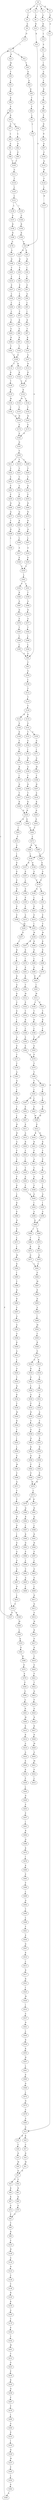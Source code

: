 strict digraph  {
	S0 -> S1 [ label = Y ];
	S0 -> S2 [ label = V ];
	S0 -> S3 [ label = N ];
	S0 -> S4 [ label = A ];
	S1 -> S5 [ label = L ];
	S2 -> S6 [ label = A ];
	S3 -> S7 [ label = S ];
	S4 -> S8 [ label = A ];
	S5 -> S9 [ label = A ];
	S6 -> S10 [ label = R ];
	S7 -> S11 [ label = A ];
	S8 -> S12 [ label = K ];
	S9 -> S13 [ label = D ];
	S10 -> S14 [ label = K ];
	S11 -> S15 [ label = G ];
	S12 -> S16 [ label = L ];
	S13 -> S17 [ label = I ];
	S14 -> S18 [ label = A ];
	S15 -> S19 [ label = R ];
	S15 -> S20 [ label = K ];
	S16 -> S21 [ label = S ];
	S17 -> S22 [ label = Q ];
	S17 -> S23 [ label = L ];
	S18 -> S24 [ label = S ];
	S18 -> S25 [ label = K ];
	S19 -> S26 [ label = C ];
	S20 -> S27 [ label = C ];
	S21 -> S28 [ label = L ];
	S22 -> S29 [ label = M ];
	S23 -> S30 [ label = T ];
	S24 -> S31 [ label = Q ];
	S25 -> S32 [ label = Q ];
	S26 -> S33 [ label = D ];
	S27 -> S34 [ label = D ];
	S28 -> S35 [ label = I ];
	S29 -> S36 [ label = Y ];
	S30 -> S37 [ label = E ];
	S31 -> S38 [ label = I ];
	S32 -> S39 [ label = V ];
	S33 -> S40 [ label = W ];
	S34 -> S41 [ label = W ];
	S35 -> S42 [ label = A ];
	S36 -> S43 [ label = L ];
	S37 -> S44 [ label = A ];
	S38 -> S45 [ label = L ];
	S39 -> S46 [ label = I ];
	S40 -> S47 [ label = Q ];
	S41 -> S47 [ label = Q ];
	S42 -> S48 [ label = V ];
	S43 -> S49 [ label = E ];
	S44 -> S50 [ label = D ];
	S45 -> S51 [ label = P ];
	S46 -> S52 [ label = P ];
	S47 -> S53 [ label = S ];
	S47 -> S54 [ label = V ];
	S48 -> S55 [ label = R ];
	S49 -> S56 [ label = E ];
	S50 -> S57 [ label = T ];
	S51 -> S58 [ label = A ];
	S52 -> S59 [ label = L ];
	S53 -> S60 [ label = R ];
	S54 -> S61 [ label = R ];
	S55 -> S62 [ label = T ];
	S56 -> S63 [ label = P ];
	S57 -> S64 [ label = T ];
	S58 -> S65 [ label = L ];
	S59 -> S66 [ label = L ];
	S60 -> S67 [ label = K ];
	S61 -> S68 [ label = K ];
	S62 -> S69 [ label = D ];
	S63 -> S70 [ label = R ];
	S64 -> S71 [ label = L ];
	S65 -> S72 [ label = I ];
	S66 -> S73 [ label = V ];
	S67 -> S74 [ label = G ];
	S68 -> S75 [ label = G ];
	S69 -> S76 [ label = P ];
	S70 -> S77 [ label = A ];
	S70 -> S78 [ label = G ];
	S71 -> S79 [ label = L ];
	S72 -> S80 [ label = K ];
	S73 -> S81 [ label = K ];
	S74 -> S82 [ label = F ];
	S75 -> S82 [ label = F ];
	S76 -> S83 [ label = D ];
	S77 -> S84 [ label = L ];
	S78 -> S85 [ label = L ];
	S79 -> S86 [ label = G ];
	S80 -> S87 [ label = T ];
	S81 -> S88 [ label = S ];
	S82 -> S89 [ label = Y ];
	S83 -> S90 [ label = N ];
	S84 -> S91 [ label = A ];
	S85 -> S92 [ label = A ];
	S86 -> S93 [ label = Y ];
	S87 -> S94 [ label = R ];
	S88 -> S95 [ label = R ];
	S89 -> S96 [ label = R ];
	S90 -> S97 [ label = Q ];
	S91 -> S98 [ label = P ];
	S92 -> S99 [ label = P ];
	S93 -> S100 [ label = G ];
	S94 -> S101 [ label = A ];
	S95 -> S102 [ label = T ];
	S96 -> S103 [ label = V ];
	S97 -> S104 [ label = F ];
	S98 -> S105 [ label = T ];
	S99 -> S105 [ label = T ];
	S100 -> S106 [ label = L ];
	S101 -> S107 [ label = A ];
	S102 -> S108 [ label = A ];
	S103 -> S109 [ label = H ];
	S104 -> S110 [ label = Q ];
	S105 -> S111 [ label = G ];
	S106 -> S112 [ label = V ];
	S107 -> S113 [ label = N ];
	S108 -> S114 [ label = T ];
	S108 -> S115 [ label = N ];
	S109 -> S116 [ label = A ];
	S110 -> S117 [ label = H ];
	S111 -> S118 [ label = T ];
	S112 -> S119 [ label = T ];
	S113 -> S120 [ label = R ];
	S114 -> S121 [ label = R ];
	S115 -> S122 [ label = R ];
	S116 -> S123 [ label = N ];
	S117 -> S124 [ label = V ];
	S118 -> S125 [ label = L ];
	S119 -> S126 [ label = V ];
	S120 -> S127 [ label = S ];
	S121 -> S128 [ label = T ];
	S122 -> S127 [ label = S ];
	S123 -> S129 [ label = C ];
	S124 -> S130 [ label = L ];
	S125 -> S131 [ label = L ];
	S126 -> S132 [ label = R ];
	S126 -> S133 [ label = K ];
	S127 -> S134 [ label = K ];
	S128 -> S135 [ label = K ];
	S129 -> S136 [ label = Y ];
	S130 -> S137 [ label = H ];
	S131 -> S138 [ label = L ];
	S131 -> S139 [ label = I ];
	S132 -> S140 [ label = S ];
	S133 -> S141 [ label = S ];
	S134 -> S142 [ label = L ];
	S134 -> S143 [ label = M ];
	S135 -> S144 [ label = M ];
	S136 -> S145 [ label = R ];
	S137 -> S146 [ label = I ];
	S138 -> S147 [ label = A ];
	S139 -> S148 [ label = A ];
	S140 -> S149 [ label = E ];
	S141 -> S150 [ label = S ];
	S141 -> S151 [ label = T ];
	S142 -> S152 [ label = Y ];
	S143 -> S153 [ label = Y ];
	S144 -> S154 [ label = Y ];
	S145 -> S155 [ label = K ];
	S146 -> S156 [ label = D ];
	S146 -> S157 [ label = R ];
	S147 -> S158 [ label = R ];
	S148 -> S159 [ label = R ];
	S149 -> S160 [ label = T ];
	S150 -> S161 [ label = G ];
	S151 -> S162 [ label = S ];
	S152 -> S163 [ label = H ];
	S153 -> S164 [ label = H ];
	S154 -> S164 [ label = H ];
	S155 -> S165 [ label = A ];
	S156 -> S166 [ label = G ];
	S157 -> S167 [ label = E ];
	S158 -> S168 [ label = R ];
	S159 -> S169 [ label = K ];
	S160 -> S170 [ label = V ];
	S161 -> S171 [ label = I ];
	S162 -> S172 [ label = I ];
	S163 -> S173 [ label = S ];
	S164 -> S174 [ label = S ];
	S165 -> S175 [ label = Y ];
	S166 -> S176 [ label = P ];
	S167 -> S177 [ label = L ];
	S168 -> S178 [ label = A ];
	S169 -> S18 [ label = A ];
	S170 -> S179 [ label = A ];
	S171 -> S180 [ label = G ];
	S172 -> S181 [ label = R ];
	S173 -> S182 [ label = E ];
	S174 -> S182 [ label = E ];
	S175 -> S183 [ label = E ];
	S176 -> S184 [ label = L ];
	S176 -> S185 [ label = Q ];
	S177 -> S186 [ label = S ];
	S178 -> S187 [ label = G ];
	S179 -> S188 [ label = R ];
	S180 -> S189 [ label = M ];
	S181 -> S190 [ label = G ];
	S182 -> S191 [ label = D ];
	S183 -> S192 [ label = T ];
	S184 -> S193 [ label = L ];
	S185 -> S194 [ label = L ];
	S186 -> S195 [ label = P ];
	S187 -> S196 [ label = Q ];
	S188 -> S197 [ label = I ];
	S189 -> S198 [ label = T ];
	S190 -> S199 [ label = V ];
	S191 -> S200 [ label = V ];
	S192 -> S201 [ label = W ];
	S193 -> S202 [ label = E ];
	S194 -> S203 [ label = E ];
	S195 -> S204 [ label = V ];
	S196 -> S205 [ label = V ];
	S197 -> S206 [ label = D ];
	S198 -> S207 [ label = H ];
	S199 -> S208 [ label = D ];
	S200 -> S209 [ label = L ];
	S200 -> S210 [ label = V ];
	S200 -> S211 [ label = I ];
	S201 -> S212 [ label = T ];
	S202 -> S213 [ label = P ];
	S203 -> S214 [ label = P ];
	S204 -> S215 [ label = S ];
	S205 -> S216 [ label = L ];
	S206 -> S217 [ label = T ];
	S207 -> S218 [ label = S ];
	S208 -> S219 [ label = T ];
	S209 -> S220 [ label = V ];
	S210 -> S221 [ label = V ];
	S211 -> S222 [ label = V ];
	S212 -> S223 [ label = G ];
	S213 -> S224 [ label = V ];
	S214 -> S225 [ label = I ];
	S215 -> S226 [ label = G ];
	S216 -> S227 [ label = P ];
	S217 -> S228 [ label = K ];
	S218 -> S229 [ label = K ];
	S219 -> S230 [ label = K ];
	S220 -> S231 [ label = V ];
	S221 -> S232 [ label = V ];
	S222 -> S233 [ label = V ];
	S223 -> S234 [ label = F ];
	S224 -> S235 [ label = W ];
	S225 -> S236 [ label = W ];
	S226 -> S237 [ label = D ];
	S227 -> S238 [ label = L ];
	S228 -> S239 [ label = N ];
	S229 -> S240 [ label = N ];
	S230 -> S239 [ label = N ];
	S231 -> S241 [ label = Q ];
	S232 -> S242 [ label = A ];
	S233 -> S243 [ label = S ];
	S234 -> S244 [ label = K ];
	S235 -> S245 [ label = K ];
	S236 -> S246 [ label = R ];
	S236 -> S247 [ label = K ];
	S237 -> S248 [ label = I ];
	S238 -> S249 [ label = L ];
	S239 -> S250 [ label = E ];
	S239 -> S251 [ label = Q ];
	S240 -> S252 [ label = E ];
	S241 -> S253 [ label = F ];
	S242 -> S254 [ label = F ];
	S243 -> S255 [ label = F ];
	S244 -> S256 [ label = Q ];
	S245 -> S257 [ label = E ];
	S246 -> S258 [ label = E ];
	S247 -> S259 [ label = E ];
	S248 -> S260 [ label = R ];
	S249 -> S261 [ label = L ];
	S250 -> S262 [ label = V ];
	S251 -> S263 [ label = I ];
	S252 -> S262 [ label = V ];
	S253 -> S264 [ label = R ];
	S254 -> S265 [ label = N ];
	S255 -> S266 [ label = N ];
	S256 -> S267 [ label = P ];
	S257 -> S268 [ label = L ];
	S258 -> S269 [ label = L ];
	S259 -> S270 [ label = I ];
	S260 -> S271 [ label = I ];
	S261 -> S272 [ label = C ];
	S262 -> S273 [ label = L ];
	S263 -> S274 [ label = V ];
	S264 -> S275 [ label = R ];
	S265 -> S276 [ label = Q ];
	S266 -> S277 [ label = Q ];
	S267 -> S278 [ label = F ];
	S268 -> S279 [ label = E ];
	S269 -> S280 [ label = E ];
	S270 -> S281 [ label = E ];
	S271 -> S282 [ label = Y ];
	S272 -> S283 [ label = S ];
	S273 -> S284 [ label = H ];
	S273 -> S285 [ label = N ];
	S274 -> S286 [ label = S ];
	S275 -> S287 [ label = R ];
	S276 -> S288 [ label = R ];
	S277 -> S289 [ label = T ];
	S278 -> S290 [ label = L ];
	S279 -> S291 [ label = E ];
	S280 -> S291 [ label = E ];
	S281 -> S292 [ label = E ];
	S282 -> S293 [ label = R ];
	S283 -> S294 [ label = R ];
	S284 -> S146 [ label = I ];
	S285 -> S295 [ label = I ];
	S286 -> S296 [ label = I ];
	S287 -> S297 [ label = Q ];
	S288 -> S298 [ label = N ];
	S289 -> S299 [ label = N ];
	S290 -> S300 [ label = A ];
	S291 -> S301 [ label = I ];
	S292 -> S302 [ label = T ];
	S293 -> S303 [ label = G ];
	S294 -> S304 [ label = T ];
	S295 -> S305 [ label = D ];
	S296 -> S306 [ label = E ];
	S297 -> S307 [ label = L ];
	S298 -> S308 [ label = L ];
	S299 -> S309 [ label = L ];
	S300 -> S310 [ label = E ];
	S301 -> S311 [ label = W ];
	S302 -> S312 [ label = W ];
	S303 -> S313 [ label = K ];
	S304 -> S108 [ label = A ];
	S305 -> S314 [ label = G ];
	S306 -> S315 [ label = E ];
	S307 -> S316 [ label = A ];
	S308 -> S317 [ label = A ];
	S309 -> S318 [ label = A ];
	S310 -> S319 [ label = I ];
	S311 -> S320 [ label = L ];
	S311 -> S321 [ label = P ];
	S312 -> S322 [ label = P ];
	S313 -> S323 [ label = C ];
	S314 -> S176 [ label = P ];
	S315 -> S324 [ label = P ];
	S316 -> S325 [ label = E ];
	S317 -> S326 [ label = E ];
	S318 -> S327 [ label = D ];
	S318 -> S328 [ label = R ];
	S319 -> S329 [ label = Q ];
	S320 -> S330 [ label = Y ];
	S321 -> S331 [ label = Y ];
	S322 -> S332 [ label = Y ];
	S323 -> S333 [ label = E ];
	S324 -> S334 [ label = D ];
	S325 -> S335 [ label = V ];
	S326 -> S335 [ label = V ];
	S327 -> S17 [ label = I ];
	S328 -> S336 [ label = M ];
	S329 -> S337 [ label = M ];
	S330 -> S338 [ label = K ];
	S331 -> S339 [ label = K ];
	S332 -> S340 [ label = R ];
	S333 -> S341 [ label = I ];
	S334 -> S342 [ label = L ];
	S335 -> S343 [ label = L ];
	S336 -> S344 [ label = L ];
	S337 -> S345 [ label = F ];
	S338 -> S346 [ label = L ];
	S339 -> S347 [ label = L ];
	S340 -> S348 [ label = L ];
	S341 -> S349 [ label = V ];
	S342 -> S350 [ label = E ];
	S343 -> S351 [ label = L ];
	S343 -> S352 [ label = P ];
	S344 -> S353 [ label = K ];
	S345 -> S354 [ label = L ];
	S346 -> S355 [ label = S ];
	S347 -> S355 [ label = S ];
	S348 -> S356 [ label = S ];
	S349 -> S357 [ label = A ];
	S350 -> S358 [ label = P ];
	S351 -> S359 [ label = T ];
	S352 -> S360 [ label = R ];
	S353 -> S361 [ label = E ];
	S354 -> S362 [ label = E ];
	S355 -> S363 [ label = S ];
	S356 -> S364 [ label = S ];
	S357 -> S365 [ label = E ];
	S358 -> S225 [ label = I ];
	S359 -> S366 [ label = A ];
	S360 -> S367 [ label = A ];
	S361 -> S368 [ label = W ];
	S362 -> S369 [ label = E ];
	S363 -> S370 [ label = P ];
	S364 -> S370 [ label = P ];
	S365 -> S371 [ label = T ];
	S366 -> S372 [ label = D ];
	S367 -> S373 [ label = D ];
	S368 -> S374 [ label = E ];
	S369 -> S63 [ label = P ];
	S370 -> S375 [ label = V ];
	S371 -> S376 [ label = C ];
	S372 -> S377 [ label = A ];
	S373 -> S378 [ label = S ];
	S374 -> S379 [ label = E ];
	S375 -> S380 [ label = V ];
	S376 -> S381 [ label = A ];
	S377 -> S382 [ label = T ];
	S378 -> S383 [ label = T ];
	S379 -> S384 [ label = F ];
	S380 -> S385 [ label = V ];
	S380 -> S386 [ label = I ];
	S381 -> S387 [ label = Q ];
	S382 -> S388 [ label = L ];
	S383 -> S389 [ label = L ];
	S384 -> S390 [ label = S ];
	S385 -> S391 [ label = L ];
	S386 -> S392 [ label = L ];
	S387 -> S393 [ label = L ];
	S388 -> S394 [ label = L ];
	S389 -> S395 [ label = L ];
	S390 -> S396 [ label = A ];
	S391 -> S397 [ label = M ];
	S391 -> S398 [ label = L ];
	S392 -> S399 [ label = L ];
	S393 -> S400 [ label = M ];
	S394 -> S86 [ label = G ];
	S395 -> S86 [ label = G ];
	S396 -> S401 [ label = N ];
	S397 -> S402 [ label = P ];
	S398 -> S403 [ label = P ];
	S399 -> S404 [ label = P ];
	S400 -> S405 [ label = T ];
	S401 -> S406 [ label = M ];
	S402 -> S407 [ label = W ];
	S403 -> S408 [ label = W ];
	S404 -> S408 [ label = W ];
	S405 -> S409 [ label = L ];
	S406 -> S410 [ label = E ];
	S407 -> S411 [ label = E ];
	S408 -> S412 [ label = E ];
	S409 -> S413 [ label = H ];
	S410 -> S414 [ label = K ];
	S411 -> S415 [ label = A ];
	S412 -> S416 [ label = K ];
	S412 -> S417 [ label = E ];
	S413 -> S418 [ label = H ];
	S414 -> S419 [ label = A ];
	S415 -> S420 [ label = R ];
	S416 -> S421 [ label = R ];
	S417 -> S422 [ label = K ];
	S418 -> S423 [ label = A ];
	S419 -> S424 [ label = A ];
	S420 -> S425 [ label = Y ];
	S421 -> S426 [ label = F ];
	S422 -> S427 [ label = Y ];
	S423 -> S428 [ label = F ];
	S424 -> S429 [ label = E ];
	S425 -> S430 [ label = I ];
	S426 -> S431 [ label = A ];
	S427 -> S432 [ label = F ];
	S428 -> S433 [ label = V ];
	S429 -> S434 [ label = K ];
	S430 -> S435 [ label = Y ];
	S431 -> S436 [ label = Y ];
	S432 -> S437 [ label = Y ];
	S433 -> S438 [ label = L ];
	S434 -> S439 [ label = P ];
	S435 -> S440 [ label = A ];
	S436 -> S441 [ label = A ];
	S437 -> S442 [ label = A ];
	S438 -> S443 [ label = F ];
	S439 -> S444 [ label = L ];
	S440 -> S445 [ label = V ];
	S441 -> S446 [ label = V ];
	S442 -> S447 [ label = I ];
	S443 -> S448 [ label = K ];
	S444 -> S449 [ label = D ];
	S445 -> S450 [ label = A ];
	S446 -> S450 [ label = A ];
	S447 -> S451 [ label = A ];
	S448 -> S452 [ label = L ];
	S449 -> S453 [ label = F ];
	S450 -> S454 [ label = I ];
	S451 -> S455 [ label = I ];
	S452 -> S456 [ label = K ];
	S453 -> S457 [ label = P ];
	S454 -> S458 [ label = A ];
	S455 -> S459 [ label = A ];
	S456 -> S460 [ label = E ];
	S457 -> S461 [ label = I ];
	S458 -> S462 [ label = Q ];
	S459 -> S462 [ label = Q ];
	S460 -> S463 [ label = N ];
	S461 -> S464 [ label = R ];
	S462 -> S465 [ label = I ];
	S462 -> S466 [ label = V ];
	S463 -> S467 [ label = E ];
	S464 -> S468 [ label = Q ];
	S465 -> S469 [ label = T ];
	S466 -> S470 [ label = T ];
	S467 -> S471 [ label = L ];
	S468 -> S472 [ label = K ];
	S469 -> S473 [ label = K ];
	S470 -> S474 [ label = K ];
	S471 -> S475 [ label = L ];
	S472 -> S476 [ label = I ];
	S473 -> S477 [ label = G ];
	S474 -> S478 [ label = G ];
	S475 -> S479 [ label = M ];
	S476 -> S480 [ label = K ];
	S477 -> S481 [ label = L ];
	S478 -> S481 [ label = L ];
	S479 -> S482 [ label = K ];
	S480 -> S483 [ label = P ];
	S481 -> S484 [ label = G ];
	S482 -> S485 [ label = I ];
	S483 -> S486 [ label = P ];
	S484 -> S487 [ label = M ];
	S485 -> S488 [ label = Y ];
	S486 -> S489 [ label = L ];
	S487 -> S490 [ label = E ];
	S488 -> S491 [ label = D ];
	S489 -> S492 [ label = Q ];
	S490 -> S493 [ label = D ];
	S491 -> S494 [ label = K ];
	S492 -> S495 [ label = T ];
	S493 -> S496 [ label = A ];
	S494 -> S497 [ label = V ];
	S495 -> S498 [ label = L ];
	S496 -> S499 [ label = I ];
	S497 -> S500 [ label = A ];
	S498 -> S501 [ label = V ];
	S499 -> S502 [ label = M ];
	S500 -> S503 [ label = G ];
	S501 -> S504 [ label = E ];
	S502 -> S505 [ label = C ];
	S503 -> S506 [ label = A ];
	S504 -> S507 [ label = D ];
	S505 -> S508 [ label = R ];
	S506 -> S509 [ label = K ];
	S507 -> S510 [ label = K ];
	S508 -> S511 [ label = G ];
	S509 -> S512 [ label = A ];
	S510 -> S513 [ label = L ];
	S511 -> S514 [ label = G ];
	S511 -> S515 [ label = N ];
	S512 -> S516 [ label = L ];
	S513 -> S517 [ label = R ];
	S514 -> S518 [ label = K ];
	S515 -> S519 [ label = K ];
	S516 -> S520 [ label = A ];
	S517 -> S521 [ label = R ];
	S518 -> S522 [ label = E ];
	S519 -> S523 [ label = S ];
	S520 -> S524 [ label = T ];
	S521 -> S525 [ label = I ];
	S522 -> S526 [ label = L ];
	S523 -> S527 [ label = L ];
	S524 -> S528 [ label = Q ];
	S525 -> S529 [ label = M ];
	S526 -> S530 [ label = A ];
	S527 -> S531 [ label = A ];
	S528 -> S532 [ label = K ];
	S529 -> S533 [ label = I ];
	S530 -> S534 [ label = F ];
	S531 -> S535 [ label = F ];
	S532 -> S536 [ label = Y ];
	S533 -> S537 [ label = S ];
	S534 -> S538 [ label = R ];
	S535 -> S539 [ label = A ];
	S536 -> S540 [ label = M ];
	S537 -> S541 [ label = N ];
	S538 -> S542 [ label = V ];
	S539 -> S543 [ label = V ];
	S540 -> S544 [ label = R ];
	S541 -> S545 [ label = L ];
	S542 -> S546 [ label = G ];
	S543 -> S547 [ label = G ];
	S544 -> S548 [ label = T ];
	S545 -> S549 [ label = R ];
	S546 -> S550 [ label = Q ];
	S547 -> S551 [ label = K ];
	S548 -> S552 [ label = I ];
	S549 -> S553 [ label = K ];
	S550 -> S554 [ label = K ];
	S551 -> S555 [ label = R ];
	S552 -> S556 [ label = L ];
	S553 -> S557 [ label = H ];
	S554 -> S558 [ label = Q ];
	S555 -> S559 [ label = Q ];
	S556 -> S560 [ label = G ];
	S557 -> S561 [ label = L ];
	S558 -> S562 [ label = F ];
	S559 -> S563 [ label = F ];
	S560 -> S564 [ label = M ];
	S561 -> S565 [ label = E ];
	S562 -> S566 [ label = P ];
	S563 -> S567 [ label = P ];
	S564 -> S568 [ label = V ];
	S565 -> S569 [ label = D ];
	S566 -> S570 [ label = M ];
	S567 -> S570 [ label = M ];
	S568 -> S571 [ label = Q ];
	S569 -> S572 [ label = L ];
	S570 -> S573 [ label = L ];
	S571 -> S574 [ label = V ];
	S572 -> S575 [ label = N ];
	S573 -> S576 [ label = R ];
	S573 -> S577 [ label = H ];
	S574 -> S578 [ label = F ];
	S575 -> S579 [ label = S ];
	S576 -> S580 [ label = Q ];
	S577 -> S581 [ label = K ];
	S578 -> S582 [ label = P ];
	S579 -> S583 [ label = A ];
	S580 -> S584 [ label = R ];
	S581 -> S585 [ label = Q ];
	S582 -> S586 [ label = N ];
	S583 -> S15 [ label = G ];
	S584 -> S587 [ label = L ];
	S585 -> S588 [ label = L ];
	S586 -> S589 [ label = D ];
	S587 -> S590 [ label = K ];
	S588 -> S591 [ label = K ];
	S589 -> S592 [ label = I ];
	S590 -> S593 [ label = D ];
	S591 -> S594 [ label = H ];
	S592 -> S595 [ label = E ];
	S593 -> S596 [ label = P ];
	S594 -> S597 [ label = P ];
	S595 -> S598 [ label = A ];
	S596 -> S599 [ label = L ];
	S597 -> S600 [ label = L ];
	S598 -> S601 [ label = A ];
	S599 -> S602 [ label = V ];
	S600 -> S603 [ label = G ];
	S601 -> S604 [ label = G ];
	S602 -> S605 [ label = A ];
	S603 -> S606 [ label = S ];
	S604 -> S607 [ label = T ];
	S605 -> S608 [ label = L ];
	S606 -> S609 [ label = L ];
	S607 -> S610 [ label = N ];
	S609 -> S611 [ label = Q ];
	S610 -> S612 [ label = L ];
	S611 -> S613 [ label = Q ];
	S612 -> S318 [ label = A ];
	S613 -> S614 [ label = S ];
	S614 -> S615 [ label = W ];
	S615 -> S616 [ label = R ];
	S616 -> S617 [ label = P ];
	S617 -> S618 [ label = D ];
	S618 -> S619 [ label = C ];
	S619 -> S620 [ label = G ];
	S620 -> S621 [ label = F ];
	S621 -> S622 [ label = T ];
	S622 -> S623 [ label = Q ];
	S623 -> S624 [ label = P ];
	S624 -> S625 [ label = G ];
	S625 -> S626 [ label = N ];
	S626 -> S627 [ label = K ];
	S627 -> S628 [ label = D ];
	S628 -> S629 [ label = M ];
	S629 -> S630 [ label = A ];
	S630 -> S631 [ label = M ];
	S631 -> S632 [ label = P ];
	S632 -> S633 [ label = L ];
}
